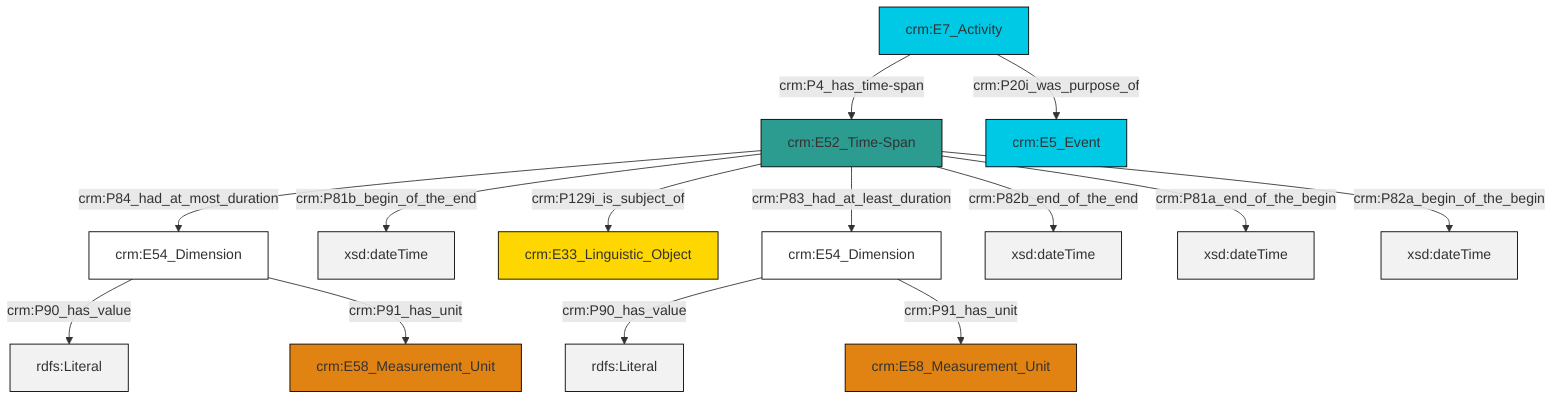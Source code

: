 graph TD
classDef Literal fill:#f2f2f2,stroke:#000000;
classDef CRM_Entity fill:#FFFFFF,stroke:#000000;
classDef Temporal_Entity fill:#00C9E6, stroke:#000000;
classDef Type fill:#E18312, stroke:#000000;
classDef Time-Span fill:#2C9C91, stroke:#000000;
classDef Appellation fill:#FFEB7F, stroke:#000000;
classDef Place fill:#008836, stroke:#000000;
classDef Persistent_Item fill:#B266B2, stroke:#000000;
classDef Conceptual_Object fill:#FFD700, stroke:#000000;
classDef Physical_Thing fill:#D2B48C, stroke:#000000;
classDef Actor fill:#f58aad, stroke:#000000;
classDef PC_Classes fill:#4ce600, stroke:#000000;
classDef Multi fill:#cccccc,stroke:#000000;

0["crm:E54_Dimension"]:::CRM_Entity -->|crm:P90_has_value| 1[rdfs:Literal]:::Literal
0["crm:E54_Dimension"]:::CRM_Entity -->|crm:P91_has_unit| 2["crm:E58_Measurement_Unit"]:::Type
3["crm:E52_Time-Span"]:::Time-Span -->|crm:P81b_begin_of_the_end| 4[xsd:dateTime]:::Literal
3["crm:E52_Time-Span"]:::Time-Span -->|crm:P129i_is_subject_of| 5["crm:E33_Linguistic_Object"]:::Conceptual_Object
3["crm:E52_Time-Span"]:::Time-Span -->|crm:P84_had_at_most_duration| 10["crm:E54_Dimension"]:::CRM_Entity
3["crm:E52_Time-Span"]:::Time-Span -->|crm:P82b_end_of_the_end| 11[xsd:dateTime]:::Literal
3["crm:E52_Time-Span"]:::Time-Span -->|crm:P81a_end_of_the_begin| 13[xsd:dateTime]:::Literal
14["crm:E7_Activity"]:::Temporal_Entity -->|crm:P4_has_time-span| 3["crm:E52_Time-Span"]:::Time-Span
10["crm:E54_Dimension"]:::CRM_Entity -->|crm:P90_has_value| 16[rdfs:Literal]:::Literal
3["crm:E52_Time-Span"]:::Time-Span -->|crm:P83_had_at_least_duration| 0["crm:E54_Dimension"]:::CRM_Entity
10["crm:E54_Dimension"]:::CRM_Entity -->|crm:P91_has_unit| 6["crm:E58_Measurement_Unit"]:::Type
3["crm:E52_Time-Span"]:::Time-Span -->|crm:P82a_begin_of_the_begin| 19[xsd:dateTime]:::Literal
14["crm:E7_Activity"]:::Temporal_Entity -->|crm:P20i_was_purpose_of| 8["crm:E5_Event"]:::Temporal_Entity